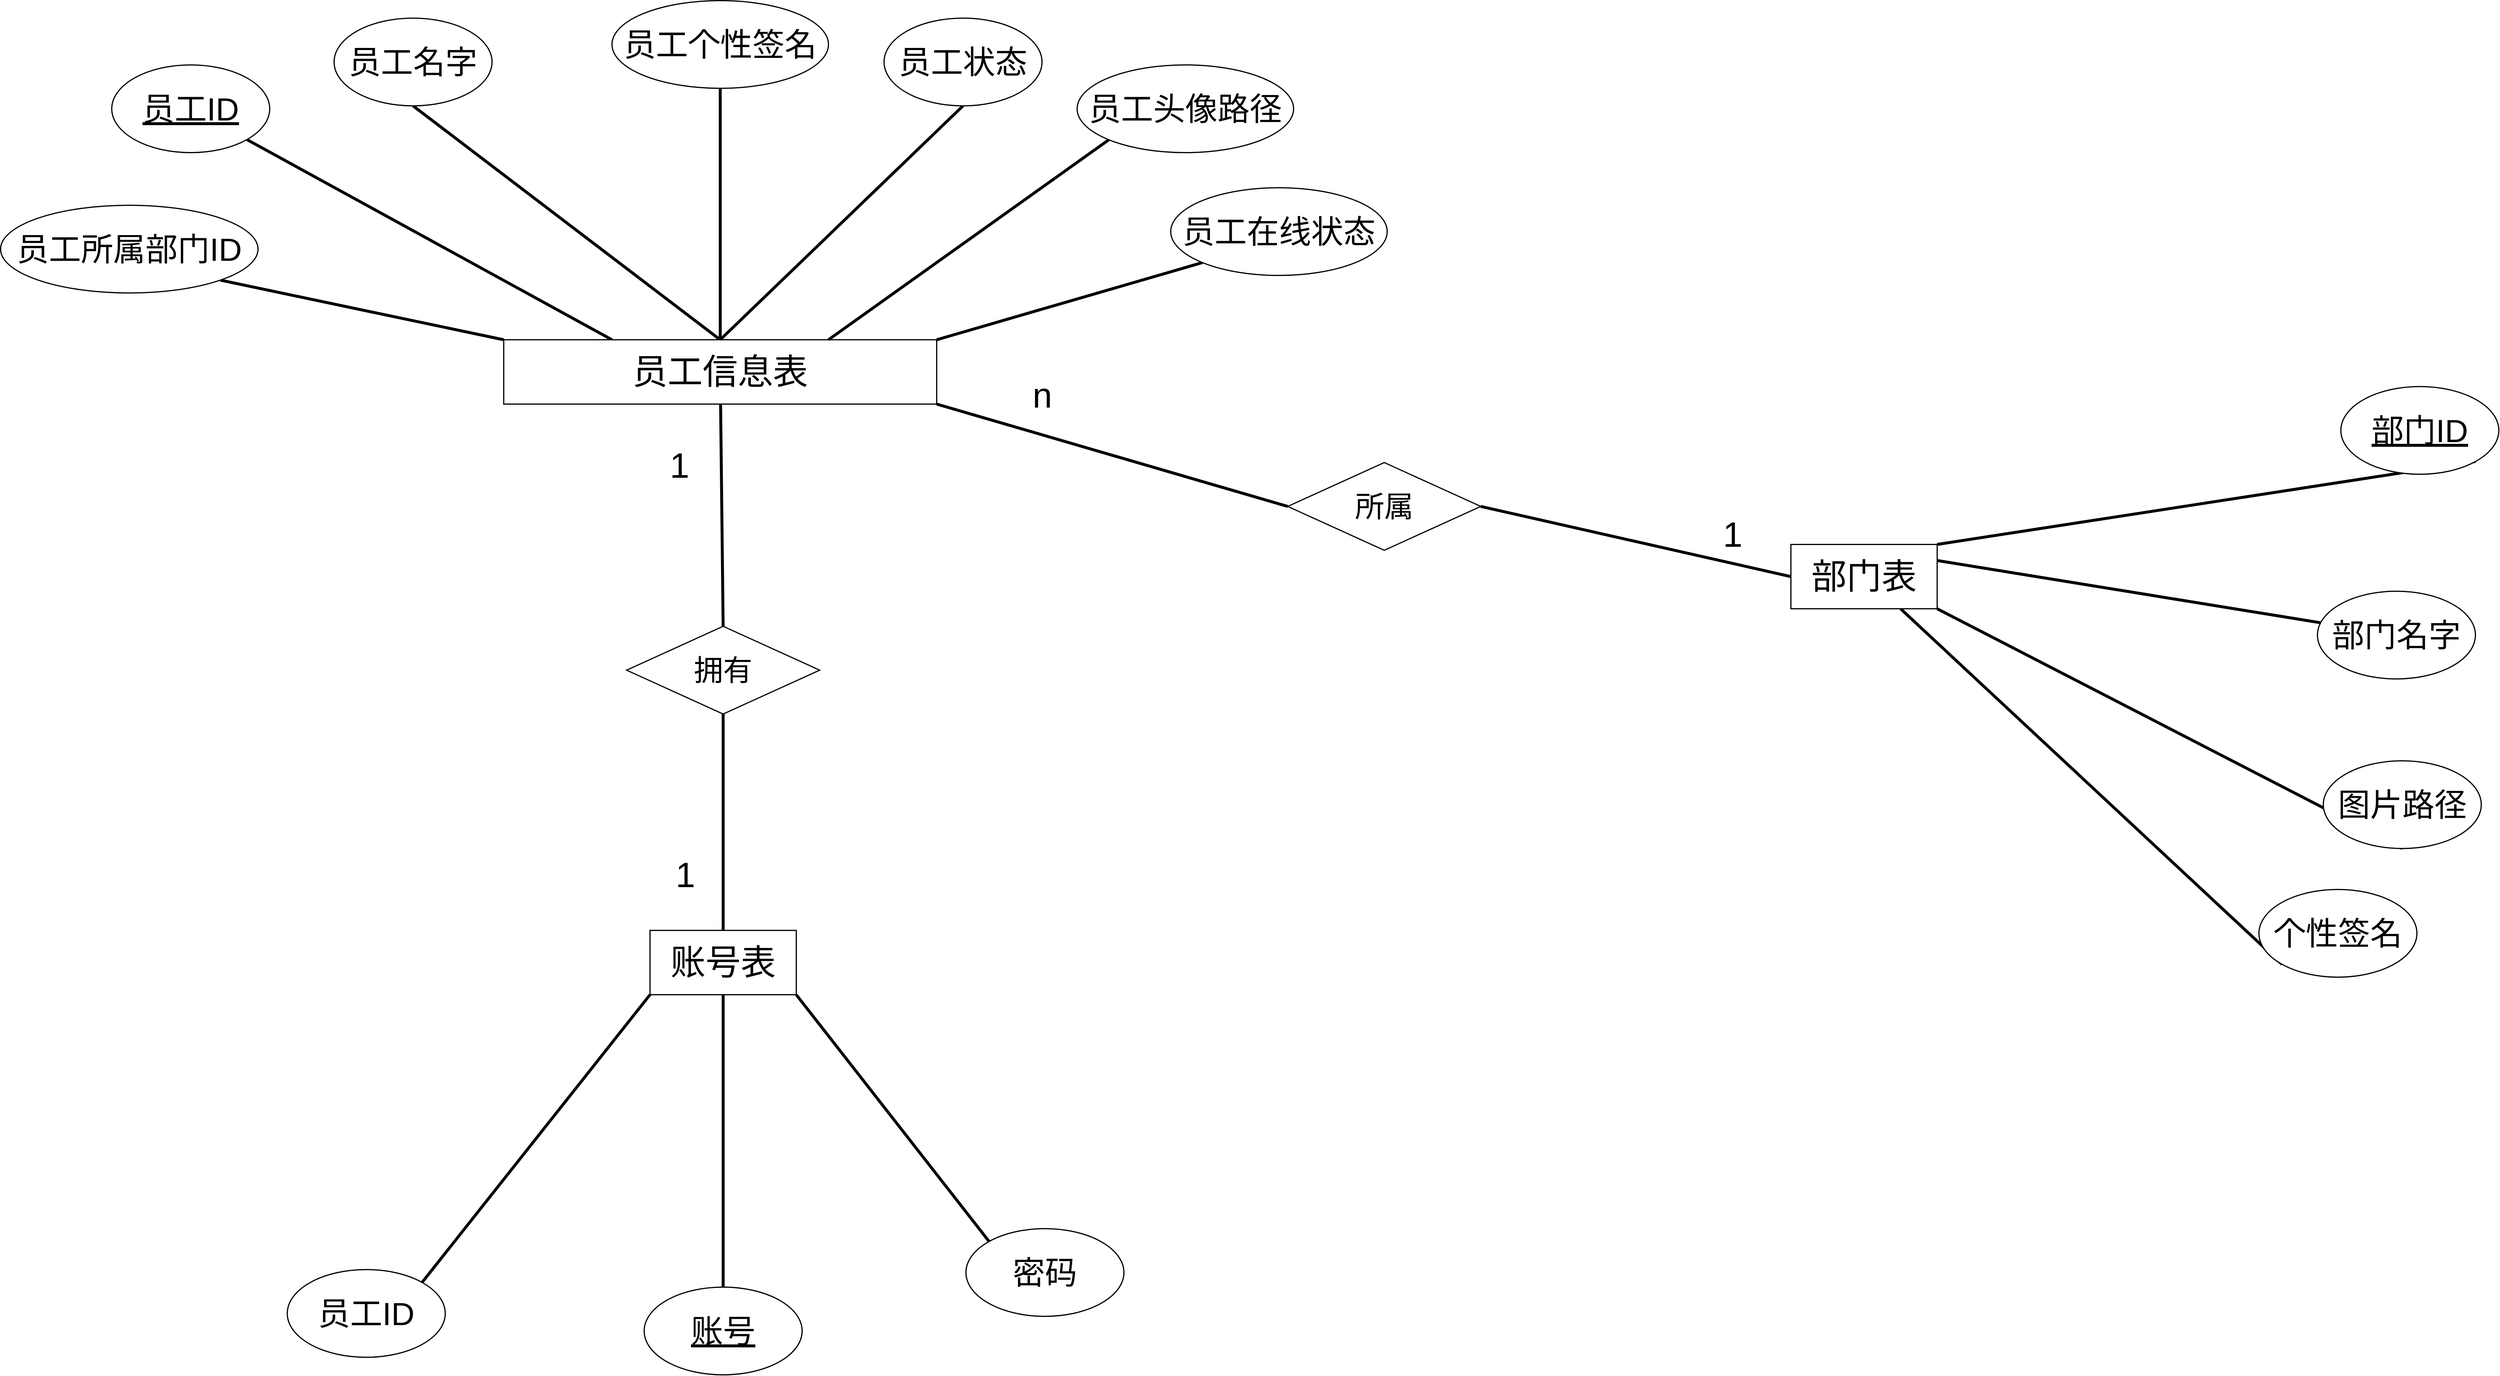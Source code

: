 <mxfile version="24.0.7" type="github">
  <diagram name="第 1 页" id="fGLSbwL6W34-S6l6e2tC">
    <mxGraphModel dx="5210" dy="2935" grid="1" gridSize="10" guides="1" tooltips="1" connect="1" arrows="1" fold="1" page="1" pageScale="1" pageWidth="4800" pageHeight="2700" math="0" shadow="0">
      <root>
        <mxCell id="0" />
        <mxCell id="1" parent="0" />
        <mxCell id="QW0tAEKdiQ6EHTtRKB5S-1" style="rounded=0;orthogonalLoop=1;jettySize=auto;html=1;exitX=0;exitY=0;exitDx=0;exitDy=0;entryX=1;entryY=1;entryDx=0;entryDy=0;strokeWidth=5;startArrow=none;startFill=0;endArrow=none;endFill=0;" edge="1" parent="1" source="QW0tAEKdiQ6EHTtRKB5S-5" target="QW0tAEKdiQ6EHTtRKB5S-6">
          <mxGeometry relative="1" as="geometry" />
        </mxCell>
        <mxCell id="QW0tAEKdiQ6EHTtRKB5S-2" style="edgeStyle=none;rounded=0;orthogonalLoop=1;jettySize=auto;html=1;exitX=0.25;exitY=0;exitDx=0;exitDy=0;strokeWidth=5;endArrow=none;endFill=0;" edge="1" parent="1" source="QW0tAEKdiQ6EHTtRKB5S-5" target="QW0tAEKdiQ6EHTtRKB5S-7">
          <mxGeometry relative="1" as="geometry" />
        </mxCell>
        <mxCell id="QW0tAEKdiQ6EHTtRKB5S-3" style="edgeStyle=none;rounded=0;orthogonalLoop=1;jettySize=auto;html=1;exitX=0.5;exitY=0;exitDx=0;exitDy=0;entryX=0.5;entryY=1;entryDx=0;entryDy=0;strokeWidth=5;endArrow=none;endFill=0;" edge="1" parent="1" source="QW0tAEKdiQ6EHTtRKB5S-5" target="QW0tAEKdiQ6EHTtRKB5S-8">
          <mxGeometry relative="1" as="geometry" />
        </mxCell>
        <mxCell id="QW0tAEKdiQ6EHTtRKB5S-4" style="rounded=0;orthogonalLoop=1;jettySize=auto;html=1;entryX=0.5;entryY=1;entryDx=0;entryDy=0;strokeWidth=5;endArrow=none;endFill=0;" edge="1" parent="1" source="QW0tAEKdiQ6EHTtRKB5S-5" target="QW0tAEKdiQ6EHTtRKB5S-9">
          <mxGeometry relative="1" as="geometry" />
        </mxCell>
        <mxCell id="QW0tAEKdiQ6EHTtRKB5S-33" style="rounded=0;orthogonalLoop=1;jettySize=auto;html=1;exitX=1;exitY=1;exitDx=0;exitDy=0;entryX=0;entryY=0.5;entryDx=0;entryDy=0;endArrow=none;endFill=0;strokeWidth=5;" edge="1" parent="1" source="QW0tAEKdiQ6EHTtRKB5S-5" target="QW0tAEKdiQ6EHTtRKB5S-32">
          <mxGeometry relative="1" as="geometry" />
        </mxCell>
        <mxCell id="QW0tAEKdiQ6EHTtRKB5S-5" value="员工信息表" style="html=1;whiteSpace=wrap;fontSize=60;strokeWidth=2;" vertex="1" parent="1">
          <mxGeometry x="1050" y="700" width="740" height="110" as="geometry" />
        </mxCell>
        <mxCell id="QW0tAEKdiQ6EHTtRKB5S-6" value="员工所属部门ID" style="ellipse;whiteSpace=wrap;html=1;fontSize=55;strokeWidth=2;fontStyle=0" vertex="1" parent="1">
          <mxGeometry x="190" y="470" width="440" height="150" as="geometry" />
        </mxCell>
        <mxCell id="QW0tAEKdiQ6EHTtRKB5S-7" value="员工ID" style="ellipse;whiteSpace=wrap;html=1;fontSize=55;strokeWidth=2;fontStyle=4" vertex="1" parent="1">
          <mxGeometry x="380" y="230" width="270" height="150" as="geometry" />
        </mxCell>
        <mxCell id="QW0tAEKdiQ6EHTtRKB5S-8" value="员工名字" style="ellipse;whiteSpace=wrap;html=1;fontSize=55;strokeWidth=2;" vertex="1" parent="1">
          <mxGeometry x="760" y="150" width="270" height="150" as="geometry" />
        </mxCell>
        <mxCell id="QW0tAEKdiQ6EHTtRKB5S-9" value="员工个性签名" style="ellipse;whiteSpace=wrap;html=1;fontSize=55;strokeWidth=2;" vertex="1" parent="1">
          <mxGeometry x="1235" y="120" width="370" height="150" as="geometry" />
        </mxCell>
        <mxCell id="QW0tAEKdiQ6EHTtRKB5S-10" style="edgeStyle=none;rounded=0;orthogonalLoop=1;jettySize=auto;html=1;exitX=0.5;exitY=1;exitDx=0;exitDy=0;entryX=0.5;entryY=0;entryDx=0;entryDy=0;strokeWidth=5;endArrow=none;endFill=0;" edge="1" parent="1" source="QW0tAEKdiQ6EHTtRKB5S-11" target="QW0tAEKdiQ6EHTtRKB5S-5">
          <mxGeometry relative="1" as="geometry" />
        </mxCell>
        <mxCell id="QW0tAEKdiQ6EHTtRKB5S-11" value="员工状态" style="ellipse;whiteSpace=wrap;html=1;fontSize=55;strokeWidth=2;" vertex="1" parent="1">
          <mxGeometry x="1700" y="150" width="270" height="150" as="geometry" />
        </mxCell>
        <mxCell id="QW0tAEKdiQ6EHTtRKB5S-12" style="edgeStyle=none;rounded=0;orthogonalLoop=1;jettySize=auto;html=1;exitX=0;exitY=1;exitDx=0;exitDy=0;entryX=0.75;entryY=0;entryDx=0;entryDy=0;strokeWidth=5;endArrow=none;endFill=0;" edge="1" parent="1" source="QW0tAEKdiQ6EHTtRKB5S-13" target="QW0tAEKdiQ6EHTtRKB5S-5">
          <mxGeometry relative="1" as="geometry" />
        </mxCell>
        <mxCell id="QW0tAEKdiQ6EHTtRKB5S-13" value="员工头像路径" style="ellipse;whiteSpace=wrap;html=1;fontSize=55;strokeWidth=2;" vertex="1" parent="1">
          <mxGeometry x="2030" y="230" width="370" height="150" as="geometry" />
        </mxCell>
        <mxCell id="QW0tAEKdiQ6EHTtRKB5S-14" style="edgeStyle=none;rounded=0;orthogonalLoop=1;jettySize=auto;html=1;exitX=0;exitY=1;exitDx=0;exitDy=0;entryX=1;entryY=0;entryDx=0;entryDy=0;strokeWidth=5;endArrow=none;endFill=0;" edge="1" parent="1" source="QW0tAEKdiQ6EHTtRKB5S-15" target="QW0tAEKdiQ6EHTtRKB5S-5">
          <mxGeometry relative="1" as="geometry" />
        </mxCell>
        <mxCell id="QW0tAEKdiQ6EHTtRKB5S-15" value="员工在线状态" style="ellipse;whiteSpace=wrap;html=1;fontSize=55;strokeWidth=2;" vertex="1" parent="1">
          <mxGeometry x="2190" y="440" width="370" height="150" as="geometry" />
        </mxCell>
        <mxCell id="QW0tAEKdiQ6EHTtRKB5S-16" style="rounded=0;orthogonalLoop=1;jettySize=auto;html=1;exitX=1;exitY=0;exitDx=0;exitDy=0;entryX=1;entryY=1;entryDx=0;entryDy=0;strokeWidth=5;startArrow=none;startFill=0;endArrow=none;endFill=0;" edge="1" parent="1" source="QW0tAEKdiQ6EHTtRKB5S-20" target="QW0tAEKdiQ6EHTtRKB5S-21">
          <mxGeometry relative="1" as="geometry" />
        </mxCell>
        <mxCell id="QW0tAEKdiQ6EHTtRKB5S-17" style="edgeStyle=none;rounded=0;orthogonalLoop=1;jettySize=auto;html=1;exitX=1;exitY=0.25;exitDx=0;exitDy=0;strokeWidth=5;endArrow=none;endFill=0;" edge="1" parent="1" source="QW0tAEKdiQ6EHTtRKB5S-20" target="QW0tAEKdiQ6EHTtRKB5S-22">
          <mxGeometry relative="1" as="geometry" />
        </mxCell>
        <mxCell id="QW0tAEKdiQ6EHTtRKB5S-18" style="edgeStyle=none;rounded=0;orthogonalLoop=1;jettySize=auto;html=1;exitX=1;exitY=1;exitDx=0;exitDy=0;entryX=0.5;entryY=1;entryDx=0;entryDy=0;strokeWidth=5;endArrow=none;endFill=0;" edge="1" parent="1" source="QW0tAEKdiQ6EHTtRKB5S-20" target="QW0tAEKdiQ6EHTtRKB5S-23">
          <mxGeometry relative="1" as="geometry" />
        </mxCell>
        <mxCell id="QW0tAEKdiQ6EHTtRKB5S-19" style="rounded=0;orthogonalLoop=1;jettySize=auto;html=1;exitX=0.75;exitY=1;exitDx=0;exitDy=0;entryX=0;entryY=1;entryDx=0;entryDy=0;strokeWidth=5;endArrow=none;endFill=0;" edge="1" parent="1" source="QW0tAEKdiQ6EHTtRKB5S-20" target="QW0tAEKdiQ6EHTtRKB5S-24">
          <mxGeometry relative="1" as="geometry" />
        </mxCell>
        <mxCell id="QW0tAEKdiQ6EHTtRKB5S-20" value="部门表" style="html=1;whiteSpace=wrap;fontSize=60;strokeWidth=2;" vertex="1" parent="1">
          <mxGeometry x="3250" y="1050" width="250" height="110" as="geometry" />
        </mxCell>
        <mxCell id="QW0tAEKdiQ6EHTtRKB5S-21" value="部门ID" style="ellipse;whiteSpace=wrap;html=1;fontSize=55;strokeWidth=2;fontStyle=4" vertex="1" parent="1">
          <mxGeometry x="4190" y="780" width="270" height="150" as="geometry" />
        </mxCell>
        <mxCell id="QW0tAEKdiQ6EHTtRKB5S-22" value="&lt;span&gt;部门名字&lt;/span&gt;" style="ellipse;whiteSpace=wrap;html=1;fontSize=55;strokeWidth=2;fontStyle=0" vertex="1" parent="1">
          <mxGeometry x="4150" y="1130" width="270" height="150" as="geometry" />
        </mxCell>
        <mxCell id="QW0tAEKdiQ6EHTtRKB5S-23" value="图片路径" style="ellipse;whiteSpace=wrap;html=1;fontSize=55;strokeWidth=2;" vertex="1" parent="1">
          <mxGeometry x="4160" y="1420" width="270" height="150" as="geometry" />
        </mxCell>
        <mxCell id="QW0tAEKdiQ6EHTtRKB5S-24" value="个性签名" style="ellipse;whiteSpace=wrap;html=1;fontSize=55;strokeWidth=2;" vertex="1" parent="1">
          <mxGeometry x="4050" y="1640" width="270" height="150" as="geometry" />
        </mxCell>
        <mxCell id="QW0tAEKdiQ6EHTtRKB5S-25" style="rounded=0;orthogonalLoop=1;jettySize=auto;html=1;exitX=0;exitY=1;exitDx=0;exitDy=0;entryX=1;entryY=0;entryDx=0;entryDy=0;strokeWidth=5;startArrow=none;startFill=0;endArrow=none;endFill=0;" edge="1" parent="1" source="QW0tAEKdiQ6EHTtRKB5S-28" target="QW0tAEKdiQ6EHTtRKB5S-29">
          <mxGeometry relative="1" as="geometry" />
        </mxCell>
        <mxCell id="QW0tAEKdiQ6EHTtRKB5S-26" style="edgeStyle=none;rounded=0;orthogonalLoop=1;jettySize=auto;html=1;exitX=0.5;exitY=1;exitDx=0;exitDy=0;strokeWidth=5;endArrow=none;endFill=0;" edge="1" parent="1" source="QW0tAEKdiQ6EHTtRKB5S-28" target="QW0tAEKdiQ6EHTtRKB5S-30">
          <mxGeometry relative="1" as="geometry" />
        </mxCell>
        <mxCell id="QW0tAEKdiQ6EHTtRKB5S-27" style="edgeStyle=none;rounded=0;orthogonalLoop=1;jettySize=auto;html=1;exitX=1;exitY=1;exitDx=0;exitDy=0;entryX=0;entryY=0;entryDx=0;entryDy=0;strokeWidth=5;endArrow=none;endFill=0;" edge="1" parent="1" source="QW0tAEKdiQ6EHTtRKB5S-28" target="QW0tAEKdiQ6EHTtRKB5S-31">
          <mxGeometry relative="1" as="geometry" />
        </mxCell>
        <mxCell id="QW0tAEKdiQ6EHTtRKB5S-43" style="edgeStyle=none;rounded=0;orthogonalLoop=1;jettySize=auto;html=1;exitX=0.5;exitY=0;exitDx=0;exitDy=0;entryX=0.5;entryY=1;entryDx=0;entryDy=0;strokeWidth=5;endArrow=none;endFill=0;" edge="1" parent="1" source="QW0tAEKdiQ6EHTtRKB5S-28" target="QW0tAEKdiQ6EHTtRKB5S-41">
          <mxGeometry relative="1" as="geometry" />
        </mxCell>
        <mxCell id="QW0tAEKdiQ6EHTtRKB5S-28" value="账号表" style="html=1;whiteSpace=wrap;fontSize=60;strokeWidth=2;" vertex="1" parent="1">
          <mxGeometry x="1300" y="1710" width="250" height="110" as="geometry" />
        </mxCell>
        <mxCell id="QW0tAEKdiQ6EHTtRKB5S-29" value="员工ID" style="ellipse;whiteSpace=wrap;html=1;fontSize=55;strokeWidth=2;" vertex="1" parent="1">
          <mxGeometry x="680" y="2290" width="270" height="150" as="geometry" />
        </mxCell>
        <mxCell id="QW0tAEKdiQ6EHTtRKB5S-30" value="&lt;u&gt;账号&lt;/u&gt;" style="ellipse;whiteSpace=wrap;html=1;fontSize=55;strokeWidth=2;" vertex="1" parent="1">
          <mxGeometry x="1290" y="2320" width="270" height="150" as="geometry" />
        </mxCell>
        <mxCell id="QW0tAEKdiQ6EHTtRKB5S-31" value="密码" style="ellipse;whiteSpace=wrap;html=1;fontSize=55;strokeWidth=2;" vertex="1" parent="1">
          <mxGeometry x="1840" y="2220" width="270" height="150" as="geometry" />
        </mxCell>
        <mxCell id="QW0tAEKdiQ6EHTtRKB5S-34" style="edgeStyle=none;rounded=0;orthogonalLoop=1;jettySize=auto;html=1;exitX=1;exitY=0.5;exitDx=0;exitDy=0;entryX=0;entryY=0.5;entryDx=0;entryDy=0;strokeWidth=5;endArrow=none;endFill=0;" edge="1" parent="1" source="QW0tAEKdiQ6EHTtRKB5S-32" target="QW0tAEKdiQ6EHTtRKB5S-20">
          <mxGeometry relative="1" as="geometry" />
        </mxCell>
        <mxCell id="QW0tAEKdiQ6EHTtRKB5S-32" value="所属" style="rhombus;whiteSpace=wrap;html=1;fontSize=50;strokeWidth=2;" vertex="1" parent="1">
          <mxGeometry x="2390" y="910" width="330" height="150" as="geometry" />
        </mxCell>
        <mxCell id="QW0tAEKdiQ6EHTtRKB5S-35" value="1" style="text;html=1;align=center;verticalAlign=middle;resizable=0;points=[];autosize=1;strokeColor=none;fillColor=none;fontSize=60;" vertex="1" parent="1">
          <mxGeometry x="3120" y="988" width="60" height="90" as="geometry" />
        </mxCell>
        <mxCell id="QW0tAEKdiQ6EHTtRKB5S-36" value="n" style="text;html=1;align=center;verticalAlign=middle;resizable=0;points=[];autosize=1;strokeColor=none;fillColor=none;fontSize=60;" vertex="1" parent="1">
          <mxGeometry x="1940" y="750" width="60" height="90" as="geometry" />
        </mxCell>
        <mxCell id="QW0tAEKdiQ6EHTtRKB5S-42" style="edgeStyle=none;rounded=0;orthogonalLoop=1;jettySize=auto;html=1;exitX=0.5;exitY=0;exitDx=0;exitDy=0;endArrow=none;endFill=0;strokeWidth=5;" edge="1" parent="1" source="QW0tAEKdiQ6EHTtRKB5S-41" target="QW0tAEKdiQ6EHTtRKB5S-5">
          <mxGeometry relative="1" as="geometry" />
        </mxCell>
        <mxCell id="QW0tAEKdiQ6EHTtRKB5S-41" value="拥有" style="rhombus;whiteSpace=wrap;html=1;fontSize=50;strokeWidth=2;" vertex="1" parent="1">
          <mxGeometry x="1260" y="1190" width="330" height="150" as="geometry" />
        </mxCell>
        <mxCell id="QW0tAEKdiQ6EHTtRKB5S-45" value="1" style="text;html=1;align=center;verticalAlign=middle;resizable=0;points=[];autosize=1;strokeColor=none;fillColor=none;fontSize=60;" vertex="1" parent="1">
          <mxGeometry x="1320" y="870" width="60" height="90" as="geometry" />
        </mxCell>
        <mxCell id="QW0tAEKdiQ6EHTtRKB5S-46" value="1" style="text;html=1;align=center;verticalAlign=middle;resizable=0;points=[];autosize=1;strokeColor=none;fillColor=none;fontSize=60;" vertex="1" parent="1">
          <mxGeometry x="1330" y="1570" width="60" height="90" as="geometry" />
        </mxCell>
      </root>
    </mxGraphModel>
  </diagram>
</mxfile>
